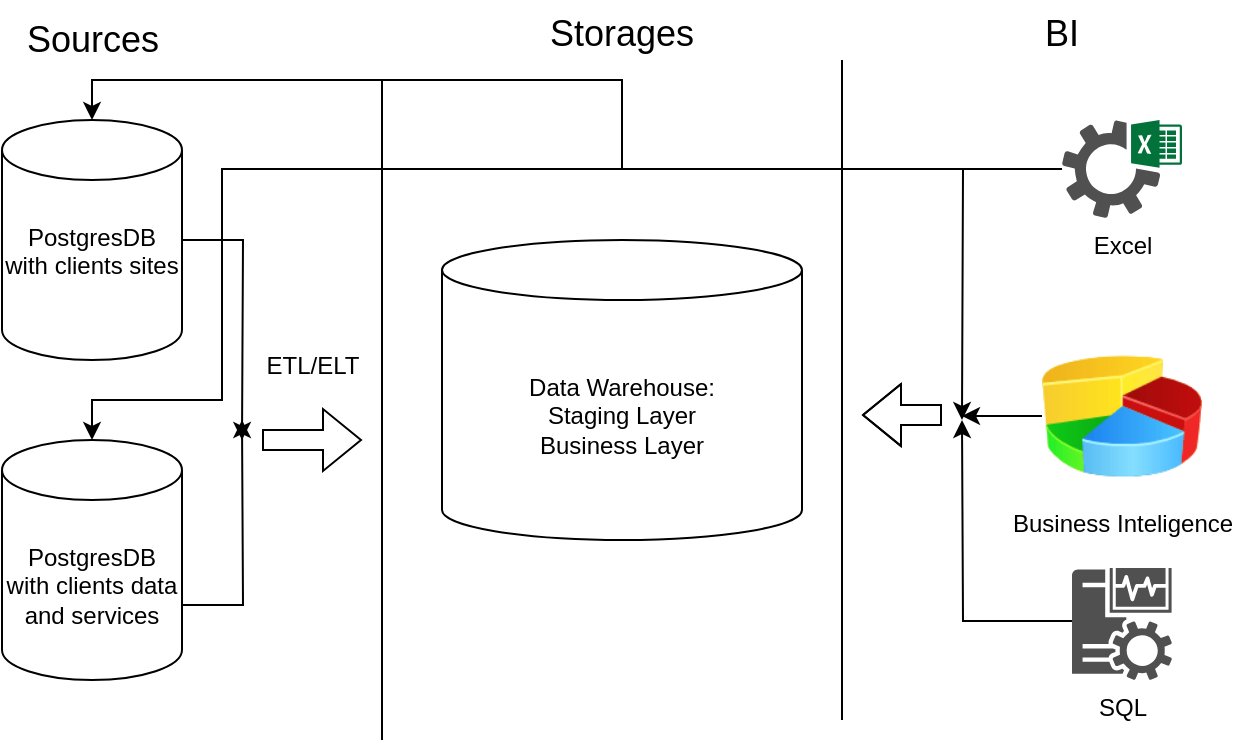<mxfile version="28.1.2">
  <diagram name="Page-1" id="xQhPkouIUlsc2YBCz2MF">
    <mxGraphModel dx="925" dy="519" grid="1" gridSize="10" guides="1" tooltips="1" connect="1" arrows="1" fold="1" page="1" pageScale="1" pageWidth="827" pageHeight="1169" math="0" shadow="0">
      <root>
        <mxCell id="0" />
        <mxCell id="1" parent="0" />
        <mxCell id="Q4QFyL5XrzgntovLYvID-12" style="edgeStyle=orthogonalEdgeStyle;rounded=0;orthogonalLoop=1;jettySize=auto;html=1;exitX=1;exitY=0.5;exitDx=0;exitDy=0;exitPerimeter=0;" edge="1" parent="1" source="Q4QFyL5XrzgntovLYvID-1">
          <mxGeometry relative="1" as="geometry">
            <mxPoint x="200" y="240" as="targetPoint" />
          </mxGeometry>
        </mxCell>
        <mxCell id="Q4QFyL5XrzgntovLYvID-1" value="PostgresDB&lt;div&gt;with clients sites&lt;/div&gt;&lt;div&gt;&lt;br&gt;&lt;/div&gt;" style="shape=cylinder3;whiteSpace=wrap;html=1;boundedLbl=1;backgroundOutline=1;size=15;" vertex="1" parent="1">
          <mxGeometry x="80" y="80" width="90" height="120" as="geometry" />
        </mxCell>
        <mxCell id="Q4QFyL5XrzgntovLYvID-13" style="edgeStyle=orthogonalEdgeStyle;rounded=0;orthogonalLoop=1;jettySize=auto;html=1;exitX=1;exitY=0;exitDx=0;exitDy=82.5;exitPerimeter=0;" edge="1" parent="1" source="Q4QFyL5XrzgntovLYvID-2">
          <mxGeometry relative="1" as="geometry">
            <mxPoint x="200" y="230" as="targetPoint" />
          </mxGeometry>
        </mxCell>
        <mxCell id="Q4QFyL5XrzgntovLYvID-2" value="PostgresDB&lt;div&gt;with clients data and services&lt;/div&gt;" style="shape=cylinder3;whiteSpace=wrap;html=1;boundedLbl=1;backgroundOutline=1;size=15;" vertex="1" parent="1">
          <mxGeometry x="80" y="240" width="90" height="120" as="geometry" />
        </mxCell>
        <mxCell id="Q4QFyL5XrzgntovLYvID-3" value="Data Warehouse:&lt;div&gt;Staging Layer&lt;/div&gt;&lt;div&gt;Business Layer&lt;/div&gt;" style="shape=cylinder3;whiteSpace=wrap;html=1;boundedLbl=1;backgroundOutline=1;size=15;" vertex="1" parent="1">
          <mxGeometry x="300" y="140" width="180" height="150" as="geometry" />
        </mxCell>
        <mxCell id="Q4QFyL5XrzgntovLYvID-5" value="" style="endArrow=none;html=1;rounded=0;" edge="1" parent="1">
          <mxGeometry width="50" height="50" relative="1" as="geometry">
            <mxPoint x="270" y="390" as="sourcePoint" />
            <mxPoint x="270" y="60" as="targetPoint" />
          </mxGeometry>
        </mxCell>
        <mxCell id="Q4QFyL5XrzgntovLYvID-6" value="&lt;font style=&quot;font-size: 18px;&quot;&gt;Sources&lt;/font&gt;" style="text;html=1;align=center;verticalAlign=middle;resizable=0;points=[];autosize=1;strokeColor=none;fillColor=none;" vertex="1" parent="1">
          <mxGeometry x="80" y="20" width="90" height="40" as="geometry" />
        </mxCell>
        <mxCell id="Q4QFyL5XrzgntovLYvID-7" value="&lt;div style=&quot;&quot;&gt;&lt;span style=&quot;font-size: 18px; background-color: transparent; color: light-dark(rgb(0, 0, 0), rgb(255, 255, 255));&quot;&gt;Storages&lt;/span&gt;&lt;/div&gt;" style="text;whiteSpace=wrap;html=1;align=center;" vertex="1" parent="1">
          <mxGeometry x="345" y="20" width="90" height="35" as="geometry" />
        </mxCell>
        <mxCell id="Q4QFyL5XrzgntovLYvID-8" value="" style="endArrow=none;html=1;rounded=0;" edge="1" parent="1">
          <mxGeometry width="50" height="50" relative="1" as="geometry">
            <mxPoint x="500" y="380" as="sourcePoint" />
            <mxPoint x="500" y="50" as="targetPoint" />
          </mxGeometry>
        </mxCell>
        <mxCell id="Q4QFyL5XrzgntovLYvID-15" value="" style="shape=flexArrow;endArrow=classic;html=1;rounded=0;" edge="1" parent="1">
          <mxGeometry width="50" height="50" relative="1" as="geometry">
            <mxPoint x="210" y="240" as="sourcePoint" />
            <mxPoint x="260" y="240" as="targetPoint" />
          </mxGeometry>
        </mxCell>
        <mxCell id="Q4QFyL5XrzgntovLYvID-16" value="ETL/ELT" style="text;html=1;align=center;verticalAlign=middle;resizable=0;points=[];autosize=1;strokeColor=none;fillColor=none;" vertex="1" parent="1">
          <mxGeometry x="200" y="188" width="70" height="30" as="geometry" />
        </mxCell>
        <mxCell id="Q4QFyL5XrzgntovLYvID-34" style="edgeStyle=orthogonalEdgeStyle;rounded=0;orthogonalLoop=1;jettySize=auto;html=1;" edge="1" parent="1" source="Q4QFyL5XrzgntovLYvID-17">
          <mxGeometry relative="1" as="geometry">
            <mxPoint x="560" y="230" as="targetPoint" />
          </mxGeometry>
        </mxCell>
        <mxCell id="Q4QFyL5XrzgntovLYvID-17" value="Excel" style="sketch=0;pointerEvents=1;shadow=0;dashed=0;html=1;strokeColor=none;fillColor=#505050;labelPosition=center;verticalLabelPosition=bottom;verticalAlign=top;outlineConnect=0;align=center;shape=mxgraph.office.services.excel_services;" vertex="1" parent="1">
          <mxGeometry x="610" y="80" width="60" height="49" as="geometry" />
        </mxCell>
        <mxCell id="Q4QFyL5XrzgntovLYvID-18" value="&lt;div style=&quot;&quot;&gt;&lt;span style=&quot;font-size: 18px; background-color: transparent; color: light-dark(rgb(0, 0, 0), rgb(255, 255, 255));&quot;&gt;BI&lt;/span&gt;&lt;/div&gt;" style="text;whiteSpace=wrap;html=1;align=center;" vertex="1" parent="1">
          <mxGeometry x="565" y="20" width="90" height="35" as="geometry" />
        </mxCell>
        <mxCell id="Q4QFyL5XrzgntovLYvID-35" style="edgeStyle=orthogonalEdgeStyle;rounded=0;orthogonalLoop=1;jettySize=auto;html=1;" edge="1" parent="1" source="Q4QFyL5XrzgntovLYvID-22">
          <mxGeometry relative="1" as="geometry">
            <mxPoint x="560" y="230" as="targetPoint" />
          </mxGeometry>
        </mxCell>
        <mxCell id="Q4QFyL5XrzgntovLYvID-22" value="SQL" style="sketch=0;pointerEvents=1;shadow=0;dashed=0;html=1;strokeColor=none;fillColor=#505050;labelPosition=center;verticalLabelPosition=bottom;verticalAlign=top;outlineConnect=0;align=center;shape=mxgraph.office.servers.monitoring_sql_reporting_services;" vertex="1" parent="1">
          <mxGeometry x="615" y="301" width="50" height="59" as="geometry" />
        </mxCell>
        <mxCell id="Q4QFyL5XrzgntovLYvID-28" style="edgeStyle=orthogonalEdgeStyle;rounded=0;orthogonalLoop=1;jettySize=auto;html=1;entryX=0.5;entryY=0;entryDx=0;entryDy=0;entryPerimeter=0;" edge="1" parent="1" source="Q4QFyL5XrzgntovLYvID-17" target="Q4QFyL5XrzgntovLYvID-2">
          <mxGeometry relative="1" as="geometry">
            <Array as="points">
              <mxPoint x="190" y="105" />
              <mxPoint x="190" y="220" />
              <mxPoint x="125" y="220" />
            </Array>
          </mxGeometry>
        </mxCell>
        <mxCell id="Q4QFyL5XrzgntovLYvID-33" style="edgeStyle=orthogonalEdgeStyle;rounded=0;orthogonalLoop=1;jettySize=auto;html=1;" edge="1" parent="1" source="Q4QFyL5XrzgntovLYvID-32">
          <mxGeometry relative="1" as="geometry">
            <mxPoint x="560" y="228" as="targetPoint" />
          </mxGeometry>
        </mxCell>
        <mxCell id="Q4QFyL5XrzgntovLYvID-32" value="Business Inteligence&lt;div&gt;&lt;br&gt;&lt;/div&gt;" style="image;html=1;image=img/lib/clip_art/finance/Pie_Chart_128x128.png" vertex="1" parent="1">
          <mxGeometry x="600" y="188" width="80" height="80" as="geometry" />
        </mxCell>
        <mxCell id="Q4QFyL5XrzgntovLYvID-36" value="" style="shape=flexArrow;endArrow=classic;html=1;rounded=0;" edge="1" parent="1">
          <mxGeometry width="50" height="50" relative="1" as="geometry">
            <mxPoint x="550" y="227.55" as="sourcePoint" />
            <mxPoint x="510" y="227.55" as="targetPoint" />
            <Array as="points">
              <mxPoint x="530" y="227.55" />
            </Array>
          </mxGeometry>
        </mxCell>
        <mxCell id="Q4QFyL5XrzgntovLYvID-38" style="edgeStyle=orthogonalEdgeStyle;rounded=0;orthogonalLoop=1;jettySize=auto;html=1;entryX=0.5;entryY=0;entryDx=0;entryDy=0;entryPerimeter=0;" edge="1" parent="1" source="Q4QFyL5XrzgntovLYvID-17" target="Q4QFyL5XrzgntovLYvID-1">
          <mxGeometry relative="1" as="geometry" />
        </mxCell>
      </root>
    </mxGraphModel>
  </diagram>
</mxfile>
